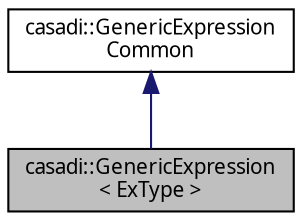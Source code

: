 digraph "casadi::GenericExpression&lt; ExType &gt;"
{
  edge [fontname="FreeSans.ttf",fontsize="10",labelfontname="FreeSans.ttf",labelfontsize="10"];
  node [fontname="FreeSans.ttf",fontsize="10",shape=record];
  Node1 [label="casadi::GenericExpression\l\< ExType \>",height=0.2,width=0.4,color="black", fillcolor="grey75", style="filled", fontcolor="black"];
  Node2 -> Node1 [dir="back",color="midnightblue",fontsize="10",style="solid",fontname="FreeSans.ttf"];
  Node2 [label="casadi::GenericExpression\lCommon",height=0.2,width=0.4,color="black", fillcolor="white", style="filled",URL="$d7/dee/structcasadi_1_1GenericExpressionCommon.html",tooltip="Empty Base This class is extended in SWIG. "];
}
